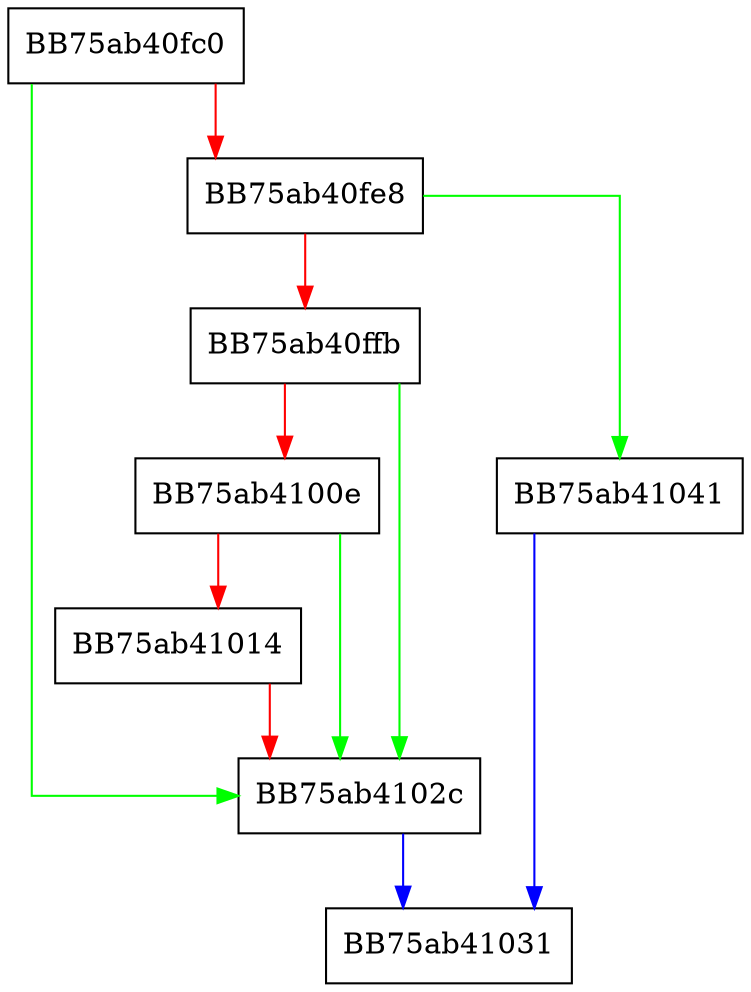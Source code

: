 digraph GetPESectionHeader {
  node [shape="box"];
  graph [splines=ortho];
  BB75ab40fc0 -> BB75ab4102c [color="green"];
  BB75ab40fc0 -> BB75ab40fe8 [color="red"];
  BB75ab40fe8 -> BB75ab41041 [color="green"];
  BB75ab40fe8 -> BB75ab40ffb [color="red"];
  BB75ab40ffb -> BB75ab4102c [color="green"];
  BB75ab40ffb -> BB75ab4100e [color="red"];
  BB75ab4100e -> BB75ab4102c [color="green"];
  BB75ab4100e -> BB75ab41014 [color="red"];
  BB75ab41014 -> BB75ab4102c [color="red"];
  BB75ab4102c -> BB75ab41031 [color="blue"];
  BB75ab41041 -> BB75ab41031 [color="blue"];
}